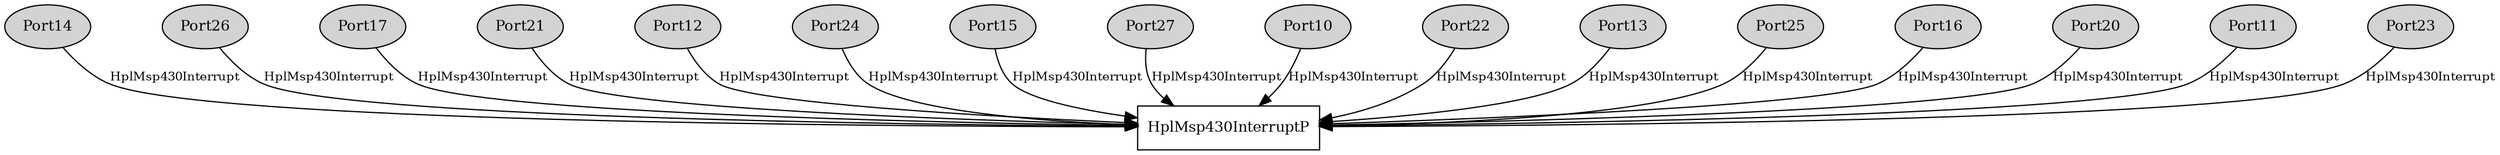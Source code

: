 digraph "tos.chips.msp430.pins.HplMsp430InterruptC" {
  n0x40c568c0 [shape=ellipse, style=filled, label="Port14", fontsize=12];
  "HplMsp430InterruptP" [fontsize=12, shape=box, URL="../chtml/tos.chips.msp430.pins.HplMsp430InterruptP.html"];
  n0x40c77288 [shape=ellipse, style=filled, label="Port26", fontsize=12];
  "HplMsp430InterruptP" [fontsize=12, shape=box, URL="../chtml/tos.chips.msp430.pins.HplMsp430InterruptP.html"];
  n0x40c51368 [shape=ellipse, style=filled, label="Port17", fontsize=12];
  "HplMsp430InterruptP" [fontsize=12, shape=box, URL="../chtml/tos.chips.msp430.pins.HplMsp430InterruptP.html"];
  n0x40c50528 [shape=ellipse, style=filled, label="Port21", fontsize=12];
  "HplMsp430InterruptP" [fontsize=12, shape=box, URL="../chtml/tos.chips.msp430.pins.HplMsp430InterruptP.html"];
  n0x40c576e8 [shape=ellipse, style=filled, label="Port12", fontsize=12];
  "HplMsp430InterruptP" [fontsize=12, shape=box, URL="../chtml/tos.chips.msp430.pins.HplMsp430InterruptP.html"];
  n0x40c4e010 [shape=ellipse, style=filled, label="Port24", fontsize=12];
  "HplMsp430InterruptP" [fontsize=12, shape=box, URL="../chtml/tos.chips.msp430.pins.HplMsp430InterruptP.html"];
  n0x40c52188 [shape=ellipse, style=filled, label="Port15", fontsize=12];
  "HplMsp430InterruptP" [fontsize=12, shape=box, URL="../chtml/tos.chips.msp430.pins.HplMsp430InterruptP.html"];
  n0x40c77b38 [shape=ellipse, style=filled, label="Port27", fontsize=12];
  "HplMsp430InterruptP" [fontsize=12, shape=box, URL="../chtml/tos.chips.msp430.pins.HplMsp430InterruptP.html"];
  n0x40c534c8 [shape=ellipse, style=filled, label="Port10", fontsize=12];
  "HplMsp430InterruptP" [fontsize=12, shape=box, URL="../chtml/tos.chips.msp430.pins.HplMsp430InterruptP.html"];
  n0x40c50dd8 [shape=ellipse, style=filled, label="Port22", fontsize=12];
  "HplMsp430InterruptP" [fontsize=12, shape=box, URL="../chtml/tos.chips.msp430.pins.HplMsp430InterruptP.html"];
  n0x40c56010 [shape=ellipse, style=filled, label="Port13", fontsize=12];
  "HplMsp430InterruptP" [fontsize=12, shape=box, URL="../chtml/tos.chips.msp430.pins.HplMsp430InterruptP.html"];
  n0x40c4e940 [shape=ellipse, style=filled, label="Port25", fontsize=12];
  "HplMsp430InterruptP" [fontsize=12, shape=box, URL="../chtml/tos.chips.msp430.pins.HplMsp430InterruptP.html"];
  n0x40c52a38 [shape=ellipse, style=filled, label="Port16", fontsize=12];
  "HplMsp430InterruptP" [fontsize=12, shape=box, URL="../chtml/tos.chips.msp430.pins.HplMsp430InterruptP.html"];
  n0x40c51c18 [shape=ellipse, style=filled, label="Port20", fontsize=12];
  "HplMsp430InterruptP" [fontsize=12, shape=box, URL="../chtml/tos.chips.msp430.pins.HplMsp430InterruptP.html"];
  n0x40c53d78 [shape=ellipse, style=filled, label="Port11", fontsize=12];
  "HplMsp430InterruptP" [fontsize=12, shape=box, URL="../chtml/tos.chips.msp430.pins.HplMsp430InterruptP.html"];
  n0x40c4f6e8 [shape=ellipse, style=filled, label="Port23", fontsize=12];
  "HplMsp430InterruptP" [fontsize=12, shape=box, URL="../chtml/tos.chips.msp430.pins.HplMsp430InterruptP.html"];
  "n0x40c568c0" -> "HplMsp430InterruptP" [label="HplMsp430Interrupt", URL="../ihtml/tos.chips.msp430.pins.HplMsp430Interrupt.html", fontsize=10];
  "n0x40c77288" -> "HplMsp430InterruptP" [label="HplMsp430Interrupt", URL="../ihtml/tos.chips.msp430.pins.HplMsp430Interrupt.html", fontsize=10];
  "n0x40c51368" -> "HplMsp430InterruptP" [label="HplMsp430Interrupt", URL="../ihtml/tos.chips.msp430.pins.HplMsp430Interrupt.html", fontsize=10];
  "n0x40c50528" -> "HplMsp430InterruptP" [label="HplMsp430Interrupt", URL="../ihtml/tos.chips.msp430.pins.HplMsp430Interrupt.html", fontsize=10];
  "n0x40c576e8" -> "HplMsp430InterruptP" [label="HplMsp430Interrupt", URL="../ihtml/tos.chips.msp430.pins.HplMsp430Interrupt.html", fontsize=10];
  "n0x40c4e010" -> "HplMsp430InterruptP" [label="HplMsp430Interrupt", URL="../ihtml/tos.chips.msp430.pins.HplMsp430Interrupt.html", fontsize=10];
  "n0x40c52188" -> "HplMsp430InterruptP" [label="HplMsp430Interrupt", URL="../ihtml/tos.chips.msp430.pins.HplMsp430Interrupt.html", fontsize=10];
  "n0x40c77b38" -> "HplMsp430InterruptP" [label="HplMsp430Interrupt", URL="../ihtml/tos.chips.msp430.pins.HplMsp430Interrupt.html", fontsize=10];
  "n0x40c534c8" -> "HplMsp430InterruptP" [label="HplMsp430Interrupt", URL="../ihtml/tos.chips.msp430.pins.HplMsp430Interrupt.html", fontsize=10];
  "n0x40c50dd8" -> "HplMsp430InterruptP" [label="HplMsp430Interrupt", URL="../ihtml/tos.chips.msp430.pins.HplMsp430Interrupt.html", fontsize=10];
  "n0x40c56010" -> "HplMsp430InterruptP" [label="HplMsp430Interrupt", URL="../ihtml/tos.chips.msp430.pins.HplMsp430Interrupt.html", fontsize=10];
  "n0x40c4e940" -> "HplMsp430InterruptP" [label="HplMsp430Interrupt", URL="../ihtml/tos.chips.msp430.pins.HplMsp430Interrupt.html", fontsize=10];
  "n0x40c52a38" -> "HplMsp430InterruptP" [label="HplMsp430Interrupt", URL="../ihtml/tos.chips.msp430.pins.HplMsp430Interrupt.html", fontsize=10];
  "n0x40c51c18" -> "HplMsp430InterruptP" [label="HplMsp430Interrupt", URL="../ihtml/tos.chips.msp430.pins.HplMsp430Interrupt.html", fontsize=10];
  "n0x40c53d78" -> "HplMsp430InterruptP" [label="HplMsp430Interrupt", URL="../ihtml/tos.chips.msp430.pins.HplMsp430Interrupt.html", fontsize=10];
  "n0x40c4f6e8" -> "HplMsp430InterruptP" [label="HplMsp430Interrupt", URL="../ihtml/tos.chips.msp430.pins.HplMsp430Interrupt.html", fontsize=10];
}

